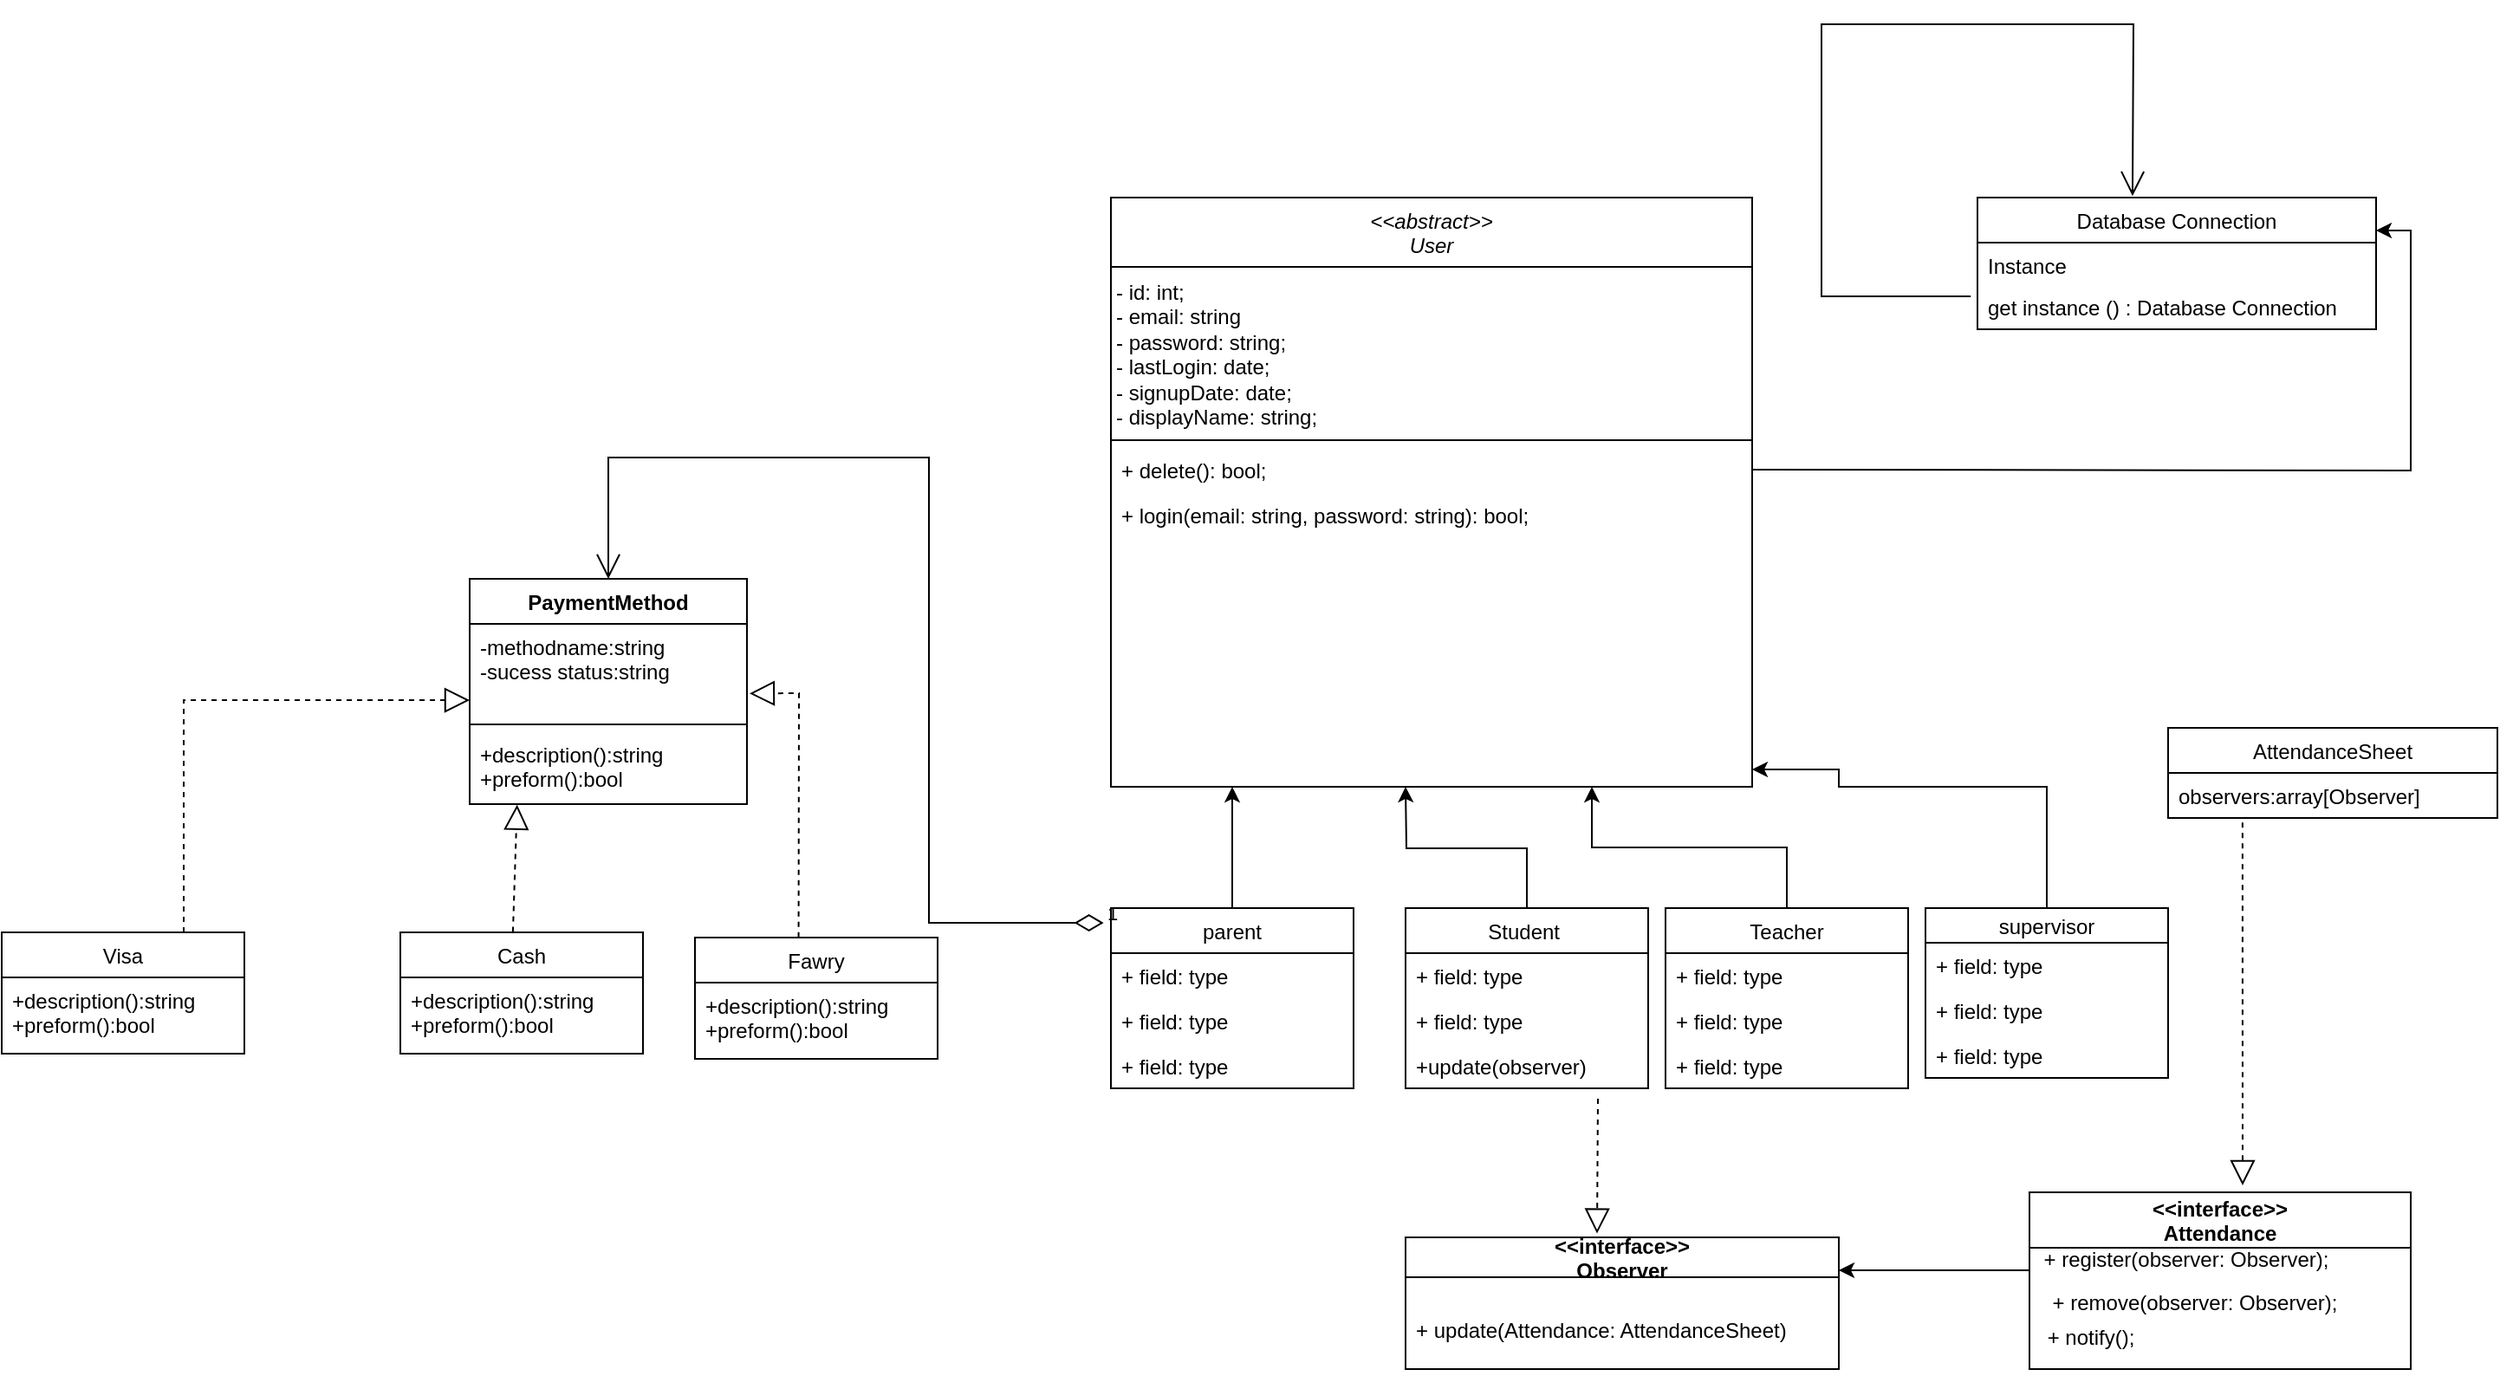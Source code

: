 <mxfile version="16.0.0" type="google"><diagram id="C5RBs43oDa-KdzZeNtuy" name="Page-1"><mxGraphModel dx="1298" dy="3038" grid="1" gridSize="10" guides="1" tooltips="1" connect="1" arrows="1" fold="1" page="1" pageScale="2" pageWidth="827" pageHeight="1169" math="0" shadow="0"><root><mxCell id="WIyWlLk6GJQsqaUBKTNV-0"/><mxCell id="WIyWlLk6GJQsqaUBKTNV-1" parent="WIyWlLk6GJQsqaUBKTNV-0"/><mxCell id="aQM8Bhj4nKRNPlAWxCdD-2" value="Database Connection" style="swimlane;fontStyle=0;childLayout=stackLayout;horizontal=1;startSize=26;fillColor=none;horizontalStack=0;resizeParent=1;resizeParentMax=0;resizeLast=0;collapsible=1;marginBottom=0;" parent="WIyWlLk6GJQsqaUBKTNV-1" vertex="1"><mxGeometry x="1340" width="230" height="76" as="geometry"/></mxCell><mxCell id="aQM8Bhj4nKRNPlAWxCdD-3" value="Instance" style="text;strokeColor=none;fillColor=none;align=left;verticalAlign=top;spacingLeft=4;spacingRight=4;overflow=hidden;rotatable=0;points=[[0,0.5],[1,0.5]];portConstraint=eastwest;" parent="aQM8Bhj4nKRNPlAWxCdD-2" vertex="1"><mxGeometry y="26" width="230" height="24" as="geometry"/></mxCell><mxCell id="aQM8Bhj4nKRNPlAWxCdD-4" value="get instance () : Database Connection" style="text;strokeColor=none;fillColor=none;align=left;verticalAlign=top;spacingLeft=4;spacingRight=4;overflow=hidden;rotatable=0;points=[[0,0.5],[1,0.5]];portConstraint=eastwest;" parent="aQM8Bhj4nKRNPlAWxCdD-2" vertex="1"><mxGeometry y="50" width="230" height="26" as="geometry"/></mxCell><mxCell id="aQM8Bhj4nKRNPlAWxCdD-7" value="" style="endArrow=open;endFill=1;endSize=12;html=1;rounded=0;exitX=-0.017;exitY=0.269;exitDx=0;exitDy=0;exitPerimeter=0;entryX=0.389;entryY=-0.012;entryDx=0;entryDy=0;entryPerimeter=0;" parent="aQM8Bhj4nKRNPlAWxCdD-2" source="aQM8Bhj4nKRNPlAWxCdD-4" target="aQM8Bhj4nKRNPlAWxCdD-2" edge="1"><mxGeometry width="160" relative="1" as="geometry"><mxPoint x="-160" y="60" as="sourcePoint"/><mxPoint x="130" y="-60" as="targetPoint"/><Array as="points"><mxPoint x="-90" y="57"/><mxPoint x="-90" y="-100"/><mxPoint x="90" y="-100"/></Array></mxGeometry></mxCell><mxCell id="1qxmV7iaNcefBHdNkhYe-1" value="PaymentMethod" style="swimlane;fontStyle=1;align=center;verticalAlign=top;childLayout=stackLayout;horizontal=1;startSize=26;horizontalStack=0;resizeParent=1;resizeParentMax=0;resizeLast=0;collapsible=1;marginBottom=0;" vertex="1" parent="WIyWlLk6GJQsqaUBKTNV-1"><mxGeometry x="470" y="220" width="160" height="130" as="geometry"/></mxCell><mxCell id="1qxmV7iaNcefBHdNkhYe-2" value="-methodname:string&#10;-sucess status:string&#10;&#10;" style="text;strokeColor=none;fillColor=none;align=left;verticalAlign=top;spacingLeft=4;spacingRight=4;overflow=hidden;rotatable=0;points=[[0,0.5],[1,0.5]];portConstraint=eastwest;" vertex="1" parent="1qxmV7iaNcefBHdNkhYe-1"><mxGeometry y="26" width="160" height="54" as="geometry"/></mxCell><mxCell id="1qxmV7iaNcefBHdNkhYe-3" value="" style="line;strokeWidth=1;fillColor=none;align=left;verticalAlign=middle;spacingTop=-1;spacingLeft=3;spacingRight=3;rotatable=0;labelPosition=right;points=[];portConstraint=eastwest;" vertex="1" parent="1qxmV7iaNcefBHdNkhYe-1"><mxGeometry y="80" width="160" height="8" as="geometry"/></mxCell><mxCell id="1qxmV7iaNcefBHdNkhYe-4" value="+description():string&#10;+preform():bool" style="text;strokeColor=none;fillColor=none;align=left;verticalAlign=top;spacingLeft=4;spacingRight=4;overflow=hidden;rotatable=0;points=[[0,0.5],[1,0.5]];portConstraint=eastwest;" vertex="1" parent="1qxmV7iaNcefBHdNkhYe-1"><mxGeometry y="88" width="160" height="42" as="geometry"/></mxCell><mxCell id="1qxmV7iaNcefBHdNkhYe-6" value="Visa" style="swimlane;fontStyle=0;childLayout=stackLayout;horizontal=1;startSize=26;fillColor=none;horizontalStack=0;resizeParent=1;resizeParentMax=0;resizeLast=0;collapsible=1;marginBottom=0;" vertex="1" parent="WIyWlLk6GJQsqaUBKTNV-1"><mxGeometry x="200" y="424" width="140" height="70" as="geometry"/></mxCell><mxCell id="1qxmV7iaNcefBHdNkhYe-8" value="&#10;" style="text;strokeColor=none;fillColor=none;align=left;verticalAlign=top;spacingLeft=4;spacingRight=4;overflow=hidden;rotatable=0;points=[[0,0.5],[1,0.5]];portConstraint=eastwest;" vertex="1" parent="1qxmV7iaNcefBHdNkhYe-6"><mxGeometry y="26" width="140" as="geometry"/></mxCell><mxCell id="1qxmV7iaNcefBHdNkhYe-7" value="+description():string&#10;+preform():bool" style="text;strokeColor=none;fillColor=none;align=left;verticalAlign=top;spacingLeft=4;spacingRight=4;overflow=hidden;rotatable=0;points=[[0,0.5],[1,0.5]];portConstraint=eastwest;" vertex="1" parent="1qxmV7iaNcefBHdNkhYe-6"><mxGeometry y="26" width="140" height="44" as="geometry"/></mxCell><mxCell id="1qxmV7iaNcefBHdNkhYe-10" value="Cash" style="swimlane;fontStyle=0;childLayout=stackLayout;horizontal=1;startSize=26;fillColor=none;horizontalStack=0;resizeParent=1;resizeParentMax=0;resizeLast=0;collapsible=1;marginBottom=0;" vertex="1" parent="WIyWlLk6GJQsqaUBKTNV-1"><mxGeometry x="430" y="424" width="140" height="70" as="geometry"/></mxCell><mxCell id="1qxmV7iaNcefBHdNkhYe-11" value="+description():string&#10;+preform():bool" style="text;strokeColor=none;fillColor=none;align=left;verticalAlign=top;spacingLeft=4;spacingRight=4;overflow=hidden;rotatable=0;points=[[0,0.5],[1,0.5]];portConstraint=eastwest;" vertex="1" parent="1qxmV7iaNcefBHdNkhYe-10"><mxGeometry y="26" width="140" height="44" as="geometry"/></mxCell><mxCell id="1qxmV7iaNcefBHdNkhYe-16" value="Fawry" style="swimlane;fontStyle=0;childLayout=stackLayout;horizontal=1;startSize=26;fillColor=none;horizontalStack=0;resizeParent=1;resizeParentMax=0;resizeLast=0;collapsible=1;marginBottom=0;" vertex="1" parent="WIyWlLk6GJQsqaUBKTNV-1"><mxGeometry x="600" y="427" width="140" height="70" as="geometry"/></mxCell><mxCell id="1qxmV7iaNcefBHdNkhYe-17" value="+description():string&#10;+preform():bool" style="text;strokeColor=none;fillColor=none;align=left;verticalAlign=top;spacingLeft=4;spacingRight=4;overflow=hidden;rotatable=0;points=[[0,0.5],[1,0.5]];portConstraint=eastwest;" vertex="1" parent="1qxmV7iaNcefBHdNkhYe-16"><mxGeometry y="26" width="140" height="44" as="geometry"/></mxCell><mxCell id="1qxmV7iaNcefBHdNkhYe-21" value="" style="endArrow=block;dashed=1;endFill=0;endSize=12;html=1;rounded=0;entryX=0.171;entryY=1.008;entryDx=0;entryDy=0;entryPerimeter=0;exitX=0.464;exitY=-0.004;exitDx=0;exitDy=0;exitPerimeter=0;" edge="1" parent="WIyWlLk6GJQsqaUBKTNV-1" source="1qxmV7iaNcefBHdNkhYe-10" target="1qxmV7iaNcefBHdNkhYe-4"><mxGeometry width="160" relative="1" as="geometry"><mxPoint x="235" y="478" as="sourcePoint"/><mxPoint x="320" y="350.01" as="targetPoint"/></mxGeometry></mxCell><mxCell id="1qxmV7iaNcefBHdNkhYe-22" value="" style="endArrow=block;dashed=1;endFill=0;endSize=12;html=1;rounded=0;entryX=1.009;entryY=0.744;entryDx=0;entryDy=0;entryPerimeter=0;exitX=0.427;exitY=-0.001;exitDx=0;exitDy=0;exitPerimeter=0;" edge="1" parent="WIyWlLk6GJQsqaUBKTNV-1" source="1qxmV7iaNcefBHdNkhYe-16" target="1qxmV7iaNcefBHdNkhYe-2"><mxGeometry width="160" relative="1" as="geometry"><mxPoint x="245" y="488" as="sourcePoint"/><mxPoint x="330" y="360.01" as="targetPoint"/><Array as="points"><mxPoint x="660" y="286"/></Array></mxGeometry></mxCell><mxCell id="1qxmV7iaNcefBHdNkhYe-24" value="" style="endArrow=block;dashed=1;endFill=0;endSize=12;html=1;rounded=0;entryX=0;entryY=0.815;entryDx=0;entryDy=0;entryPerimeter=0;exitX=0.75;exitY=0;exitDx=0;exitDy=0;" edge="1" parent="WIyWlLk6GJQsqaUBKTNV-1" source="1qxmV7iaNcefBHdNkhYe-6" target="1qxmV7iaNcefBHdNkhYe-2"><mxGeometry width="160" relative="1" as="geometry"><mxPoint x="230" y="440" as="sourcePoint"/><mxPoint x="300" y="330" as="targetPoint"/><Array as="points"><mxPoint x="305" y="290"/></Array></mxGeometry></mxCell><mxCell id="1qxmV7iaNcefBHdNkhYe-34" style="edgeStyle=orthogonalEdgeStyle;rounded=0;orthogonalLoop=1;jettySize=auto;html=1;entryX=1;entryY=0.25;entryDx=0;entryDy=0;exitX=1;exitY=0.5;exitDx=0;exitDy=0;" edge="1" parent="WIyWlLk6GJQsqaUBKTNV-1" target="aQM8Bhj4nKRNPlAWxCdD-2"><mxGeometry relative="1" as="geometry"><mxPoint x="1210" y="157.0" as="sourcePoint"/></mxGeometry></mxCell><mxCell id="1qxmV7iaNcefBHdNkhYe-31" value="1" style="endArrow=open;html=1;endSize=12;startArrow=diamondThin;startSize=14;startFill=0;edgeStyle=orthogonalEdgeStyle;align=left;verticalAlign=bottom;rounded=0;entryX=0.5;entryY=0;entryDx=0;entryDy=0;exitX=-0.03;exitY=0.082;exitDx=0;exitDy=0;exitPerimeter=0;" edge="1" parent="WIyWlLk6GJQsqaUBKTNV-1" source="1qxmV7iaNcefBHdNkhYe-61" target="1qxmV7iaNcefBHdNkhYe-1"><mxGeometry x="-1" y="3" relative="1" as="geometry"><mxPoint x="830" y="420" as="sourcePoint"/><mxPoint x="680" y="270" as="targetPoint"/><Array as="points"><mxPoint x="735" y="419"/><mxPoint x="735" y="150"/><mxPoint x="550" y="150"/></Array></mxGeometry></mxCell><mxCell id="1qxmV7iaNcefBHdNkhYe-35" value="&lt;&lt;abstract&gt;&gt;&#10;User" style="swimlane;fontStyle=2;align=center;verticalAlign=top;childLayout=stackLayout;horizontal=1;startSize=40;horizontalStack=0;resizeParent=1;resizeLast=0;collapsible=1;marginBottom=0;rounded=0;shadow=0;strokeWidth=1;" vertex="1" parent="WIyWlLk6GJQsqaUBKTNV-1"><mxGeometry x="840" width="370" height="340" as="geometry"><mxRectangle x="230" y="140" width="160" height="26" as="alternateBounds"/></mxGeometry></mxCell><mxCell id="1qxmV7iaNcefBHdNkhYe-36" value="- id: int;&#10;- email: string&#10;- password: string;&#10;- lastLogin: date;&#10;- signupDate: date;&#10;- displayName: string;" style="text;whiteSpace=wrap;html=1;strokeWidth=9;strokeColor=none;spacingTop=0;spacingBottom=0;spacing=3;" vertex="1" parent="1qxmV7iaNcefBHdNkhYe-35"><mxGeometry y="40" width="370" height="96" as="geometry"/></mxCell><mxCell id="1qxmV7iaNcefBHdNkhYe-37" value="" style="line;html=1;strokeWidth=1;align=left;verticalAlign=middle;spacingTop=-1;spacingLeft=3;spacingRight=3;rotatable=0;labelPosition=right;points=[];portConstraint=eastwest;" vertex="1" parent="1qxmV7iaNcefBHdNkhYe-35"><mxGeometry y="136" width="370" height="8" as="geometry"/></mxCell><mxCell id="1qxmV7iaNcefBHdNkhYe-39" value="+ delete(): bool;" style="text;align=left;verticalAlign=top;spacingLeft=4;spacingRight=4;overflow=hidden;rotatable=0;points=[[0,0.5],[1,0.5]];portConstraint=eastwest;" vertex="1" parent="1qxmV7iaNcefBHdNkhYe-35"><mxGeometry y="144" width="370" height="26" as="geometry"/></mxCell><mxCell id="1qxmV7iaNcefBHdNkhYe-41" value="+ login(email: string, password: string): bool;" style="text;strokeColor=none;fillColor=none;align=left;verticalAlign=top;spacingLeft=4;spacingRight=4;overflow=hidden;rotatable=0;points=[[0,0.5],[1,0.5]];portConstraint=eastwest;" vertex="1" parent="1qxmV7iaNcefBHdNkhYe-35"><mxGeometry y="170" width="370" height="26" as="geometry"/></mxCell><mxCell id="1qxmV7iaNcefBHdNkhYe-57" style="edgeStyle=orthogonalEdgeStyle;rounded=0;orthogonalLoop=1;jettySize=auto;html=1;" edge="1" parent="WIyWlLk6GJQsqaUBKTNV-1" source="1qxmV7iaNcefBHdNkhYe-45"><mxGeometry relative="1" as="geometry"><mxPoint x="1010" y="340" as="targetPoint"/></mxGeometry></mxCell><mxCell id="1qxmV7iaNcefBHdNkhYe-45" value="Student " style="swimlane;fontStyle=0;childLayout=stackLayout;horizontal=1;startSize=26;fillColor=none;horizontalStack=0;resizeParent=1;resizeParentMax=0;resizeLast=0;collapsible=1;marginBottom=0;" vertex="1" parent="WIyWlLk6GJQsqaUBKTNV-1"><mxGeometry x="1010" y="410" width="140" height="104" as="geometry"/></mxCell><mxCell id="1qxmV7iaNcefBHdNkhYe-46" value="+ field: type" style="text;strokeColor=none;fillColor=none;align=left;verticalAlign=top;spacingLeft=4;spacingRight=4;overflow=hidden;rotatable=0;points=[[0,0.5],[1,0.5]];portConstraint=eastwest;" vertex="1" parent="1qxmV7iaNcefBHdNkhYe-45"><mxGeometry y="26" width="140" height="26" as="geometry"/></mxCell><mxCell id="1qxmV7iaNcefBHdNkhYe-47" value="+ field: type" style="text;strokeColor=none;fillColor=none;align=left;verticalAlign=top;spacingLeft=4;spacingRight=4;overflow=hidden;rotatable=0;points=[[0,0.5],[1,0.5]];portConstraint=eastwest;" vertex="1" parent="1qxmV7iaNcefBHdNkhYe-45"><mxGeometry y="52" width="140" height="26" as="geometry"/></mxCell><mxCell id="1qxmV7iaNcefBHdNkhYe-48" value="+update(observer)" style="text;strokeColor=none;fillColor=none;align=left;verticalAlign=top;spacingLeft=4;spacingRight=4;overflow=hidden;rotatable=0;points=[[0,0.5],[1,0.5]];portConstraint=eastwest;" vertex="1" parent="1qxmV7iaNcefBHdNkhYe-45"><mxGeometry y="78" width="140" height="26" as="geometry"/></mxCell><mxCell id="1qxmV7iaNcefBHdNkhYe-58" style="edgeStyle=orthogonalEdgeStyle;rounded=0;orthogonalLoop=1;jettySize=auto;html=1;entryX=0.75;entryY=1;entryDx=0;entryDy=0;" edge="1" parent="WIyWlLk6GJQsqaUBKTNV-1" source="1qxmV7iaNcefBHdNkhYe-49" target="1qxmV7iaNcefBHdNkhYe-35"><mxGeometry relative="1" as="geometry"/></mxCell><mxCell id="1qxmV7iaNcefBHdNkhYe-49" value="Teacher" style="swimlane;fontStyle=0;childLayout=stackLayout;horizontal=1;startSize=26;fillColor=none;horizontalStack=0;resizeParent=1;resizeParentMax=0;resizeLast=0;collapsible=1;marginBottom=0;" vertex="1" parent="WIyWlLk6GJQsqaUBKTNV-1"><mxGeometry x="1160" y="410" width="140" height="104" as="geometry"/></mxCell><mxCell id="1qxmV7iaNcefBHdNkhYe-50" value="+ field: type" style="text;strokeColor=none;fillColor=none;align=left;verticalAlign=top;spacingLeft=4;spacingRight=4;overflow=hidden;rotatable=0;points=[[0,0.5],[1,0.5]];portConstraint=eastwest;" vertex="1" parent="1qxmV7iaNcefBHdNkhYe-49"><mxGeometry y="26" width="140" height="26" as="geometry"/></mxCell><mxCell id="1qxmV7iaNcefBHdNkhYe-51" value="+ field: type" style="text;strokeColor=none;fillColor=none;align=left;verticalAlign=top;spacingLeft=4;spacingRight=4;overflow=hidden;rotatable=0;points=[[0,0.5],[1,0.5]];portConstraint=eastwest;" vertex="1" parent="1qxmV7iaNcefBHdNkhYe-49"><mxGeometry y="52" width="140" height="26" as="geometry"/></mxCell><mxCell id="1qxmV7iaNcefBHdNkhYe-52" value="+ field: type" style="text;strokeColor=none;fillColor=none;align=left;verticalAlign=top;spacingLeft=4;spacingRight=4;overflow=hidden;rotatable=0;points=[[0,0.5],[1,0.5]];portConstraint=eastwest;" vertex="1" parent="1qxmV7iaNcefBHdNkhYe-49"><mxGeometry y="78" width="140" height="26" as="geometry"/></mxCell><mxCell id="1qxmV7iaNcefBHdNkhYe-59" style="edgeStyle=orthogonalEdgeStyle;rounded=0;orthogonalLoop=1;jettySize=auto;html=1;" edge="1" parent="WIyWlLk6GJQsqaUBKTNV-1" source="1qxmV7iaNcefBHdNkhYe-53"><mxGeometry relative="1" as="geometry"><mxPoint x="1210" y="330" as="targetPoint"/><Array as="points"><mxPoint x="1380" y="340"/><mxPoint x="1260" y="340"/><mxPoint x="1260" y="330"/></Array></mxGeometry></mxCell><mxCell id="1qxmV7iaNcefBHdNkhYe-53" value="supervisor" style="swimlane;fontStyle=0;childLayout=stackLayout;horizontal=1;startSize=20;fillColor=none;horizontalStack=0;resizeParent=1;resizeParentMax=0;resizeLast=0;collapsible=1;marginBottom=0;" vertex="1" parent="WIyWlLk6GJQsqaUBKTNV-1"><mxGeometry x="1310" y="410" width="140" height="98" as="geometry"/></mxCell><mxCell id="1qxmV7iaNcefBHdNkhYe-54" value="+ field: type" style="text;strokeColor=none;fillColor=none;align=left;verticalAlign=top;spacingLeft=4;spacingRight=4;overflow=hidden;rotatable=0;points=[[0,0.5],[1,0.5]];portConstraint=eastwest;" vertex="1" parent="1qxmV7iaNcefBHdNkhYe-53"><mxGeometry y="20" width="140" height="26" as="geometry"/></mxCell><mxCell id="1qxmV7iaNcefBHdNkhYe-55" value="+ field: type" style="text;strokeColor=none;fillColor=none;align=left;verticalAlign=top;spacingLeft=4;spacingRight=4;overflow=hidden;rotatable=0;points=[[0,0.5],[1,0.5]];portConstraint=eastwest;" vertex="1" parent="1qxmV7iaNcefBHdNkhYe-53"><mxGeometry y="46" width="140" height="26" as="geometry"/></mxCell><mxCell id="1qxmV7iaNcefBHdNkhYe-56" value="+ field: type" style="text;strokeColor=none;fillColor=none;align=left;verticalAlign=top;spacingLeft=4;spacingRight=4;overflow=hidden;rotatable=0;points=[[0,0.5],[1,0.5]];portConstraint=eastwest;" vertex="1" parent="1qxmV7iaNcefBHdNkhYe-53"><mxGeometry y="72" width="140" height="26" as="geometry"/></mxCell><mxCell id="1qxmV7iaNcefBHdNkhYe-65" style="edgeStyle=orthogonalEdgeStyle;rounded=0;orthogonalLoop=1;jettySize=auto;html=1;" edge="1" parent="WIyWlLk6GJQsqaUBKTNV-1" source="1qxmV7iaNcefBHdNkhYe-61"><mxGeometry relative="1" as="geometry"><mxPoint x="910" y="340" as="targetPoint"/></mxGeometry></mxCell><mxCell id="1qxmV7iaNcefBHdNkhYe-61" value="parent" style="swimlane;fontStyle=0;childLayout=stackLayout;horizontal=1;startSize=26;fillColor=none;horizontalStack=0;resizeParent=1;resizeParentMax=0;resizeLast=0;collapsible=1;marginBottom=0;" vertex="1" parent="WIyWlLk6GJQsqaUBKTNV-1"><mxGeometry x="840" y="410" width="140" height="104" as="geometry"/></mxCell><mxCell id="1qxmV7iaNcefBHdNkhYe-62" value="+ field: type" style="text;strokeColor=none;fillColor=none;align=left;verticalAlign=top;spacingLeft=4;spacingRight=4;overflow=hidden;rotatable=0;points=[[0,0.5],[1,0.5]];portConstraint=eastwest;" vertex="1" parent="1qxmV7iaNcefBHdNkhYe-61"><mxGeometry y="26" width="140" height="26" as="geometry"/></mxCell><mxCell id="1qxmV7iaNcefBHdNkhYe-63" value="+ field: type" style="text;strokeColor=none;fillColor=none;align=left;verticalAlign=top;spacingLeft=4;spacingRight=4;overflow=hidden;rotatable=0;points=[[0,0.5],[1,0.5]];portConstraint=eastwest;" vertex="1" parent="1qxmV7iaNcefBHdNkhYe-61"><mxGeometry y="52" width="140" height="26" as="geometry"/></mxCell><mxCell id="1qxmV7iaNcefBHdNkhYe-64" value="+ field: type" style="text;strokeColor=none;fillColor=none;align=left;verticalAlign=top;spacingLeft=4;spacingRight=4;overflow=hidden;rotatable=0;points=[[0,0.5],[1,0.5]];portConstraint=eastwest;" vertex="1" parent="1qxmV7iaNcefBHdNkhYe-61"><mxGeometry y="78" width="140" height="26" as="geometry"/></mxCell><mxCell id="1qxmV7iaNcefBHdNkhYe-70" value="&lt;&lt;interface&gt;&gt;&#10;Attendance" style="swimlane;startSize=32;" vertex="1" parent="WIyWlLk6GJQsqaUBKTNV-1"><mxGeometry x="1370" y="574" width="220" height="102" as="geometry"/></mxCell><mxCell id="1qxmV7iaNcefBHdNkhYe-71" value="&lt;span style=&quot;color: rgba(0 , 0 , 0 , 0) ; font-family: monospace ; font-size: 0px&quot;&gt;%3CmxGraphModel%3E%3Croot%3E%3CmxCell%20id%3D%220%22%2F%3E%3CmxCell%20id%3D%221%22%20parent%3D%220%22%2F%3E%3CmxCell%20id%3D%222%22%20value%3D%22%26%2310%3B%26%2310%3B%26lt%3Bspan%20style%3D%26quot%3Bcolor%3A%20rgb(0%2C%200%2C%200)%3B%20font-family%3A%20helvetica%3B%20font-size%3A%2012px%3B%20font-style%3A%20normal%3B%20font-weight%3A%20400%3B%20letter-spacing%3A%20normal%3B%20text-align%3A%20left%3B%20text-indent%3A%200px%3B%20text-transform%3A%20none%3B%20word-spacing%3A%200px%3B%20background-color%3A%20rgb(248%2C%20249%2C%20250)%3B%20display%3A%20inline%3B%20float%3A%20none%3B%26quot%3B%26gt%3B%2B%20Ticket%20searchFor(int)%3B%26lt%3B%2Fspan%26gt%3B%26%2310%3B%26%2310%3B%22%20style%3D%22swimlane%3B%22%20vertex%3D%221%22%20parent%3D%221%22%3E%3CmxGeometry%20x%3D%22-270%22%20y%3D%22110%22%20width%3D%22200%22%20height%3D%2280%22%20as%3D%22geometry%22%2F%3E%3C%2FmxCell%3E%3C%2Froot%3E%3C%2FmxGraphModel%3E&lt;/span&gt;&lt;span style=&quot;text-align: left&quot;&gt;+ register(o&lt;/span&gt;&lt;span style=&quot;text-align: left&quot;&gt;&lt;span style=&quot;text-align: left&quot;&gt;bserver: &lt;/span&gt;Observer);&lt;/span&gt;" style="text;html=1;align=center;verticalAlign=middle;resizable=0;points=[];autosize=1;strokeColor=none;fillColor=none;" vertex="1" parent="1qxmV7iaNcefBHdNkhYe-70"><mxGeometry y="29" width="180" height="20" as="geometry"/></mxCell><mxCell id="1qxmV7iaNcefBHdNkhYe-72" value="&lt;span style=&quot;color: rgba(0 , 0 , 0 , 0) ; font-family: monospace ; font-size: 0px&quot;&gt;%3CmxGraphModel%3E%3Croot%3E%3CmxCell%20id%3D%220%22%2F%3E%3CmxCell%20id%3D%221%22%20parent%3D%220%22%2F%3E%3CmxCell%20id%3D%222%22%20value%3D%22%26%2310%3B%26%2310%3B%26lt%3Bspan%20style%3D%26quot%3Bcolor%3A%20rgb(0%2C%200%2C%200)%3B%20font-family%3A%20helvetica%3B%20font-size%3A%2012px%3B%20font-style%3A%20normal%3B%20font-weight%3A%20400%3B%20letter-spacing%3A%20normal%3B%20text-align%3A%20left%3B%20text-indent%3A%200px%3B%20text-transform%3A%20none%3B%20word-spacing%3A%200px%3B%20background-color%3A%20rgb(248%2C%20249%2C%20250)%3B%20display%3A%20inline%3B%20float%3A%20none%3B%26quot%3B%26gt%3B%2B%20Ticket%20searchFor(int)%3B%26lt%3B%2Fspan%26gt%3B%26%2310%3B%26%2310%3B%22%20style%3D%22swimlane%3B%22%20vertex%3D%221%22%20parent%3D%221%22%3E%3CmxGeometry%20x%3D%22-270%22%20y%3D%22110%22%20width%3D%22200%22%20height%3D%2280%22%20as%3D%22geometry%22%2F%3E%3C%2FmxCell%3E%3C%2Froot%3E%3C%2FmxGraphModel%3E&lt;/span&gt;&lt;span style=&quot;text-align: left&quot;&gt;+ remove(observer: &lt;/span&gt;&lt;span style=&quot;text-align: left&quot;&gt;Observer&lt;/span&gt;&lt;span style=&quot;text-align: left&quot;&gt;);&lt;/span&gt;" style="text;html=1;align=center;verticalAlign=middle;resizable=0;points=[];autosize=1;strokeColor=none;fillColor=none;" vertex="1" parent="1qxmV7iaNcefBHdNkhYe-70"><mxGeometry x="5" y="54" width="180" height="20" as="geometry"/></mxCell><mxCell id="1qxmV7iaNcefBHdNkhYe-73" value="&lt;span style=&quot;color: rgba(0 , 0 , 0 , 0) ; font-family: monospace ; font-size: 0px&quot;&gt;%3CmxGraphModel%3E%3Croot%3E%3CmxCell%20id%3D%220%22%2F%3E%3CmxCell%20id%3D%221%22%20parent%3D%220%22%2F%3E%3CmxCell%20id%3D%222%22%20value%3D%22%26%2310%3B%26%2310%3B%26lt%3Bspan%20style%3D%26quot%3Bcolor%3A%20rgb(0%2C%200%2C%200)%3B%20font-family%3A%20helvetica%3B%20font-size%3A%2012px%3B%20font-style%3A%20normal%3B%20font-weight%3A%20400%3B%20letter-spacing%3A%20normal%3B%20text-align%3A%20left%3B%20text-indent%3A%200px%3B%20text-transform%3A%20none%3B%20word-spacing%3A%200px%3B%20background-color%3A%20rgb(248%2C%20249%2C%20250)%3B%20display%3A%20inline%3B%20float%3A%20none%3B%26quot%3B%26gt%3B%2B%20Ticket%20searchFor(int)%3B%26lt%3B%2Fspan%26gt%3B%26%2310%3B%26%2310%3B%22%20style%3D%22swimlane%3B%22%20vertex%3D%221%22%20parent%3D%221%22%3E%3CmxGeometry%20x%3D%22-270%22%20y%3D%22110%22%20width%3D%22200%22%20height%3D%2280%22%20as%3D%22geometry%22%2F%3E%3C%2FmxCell%3E%3C%2Froot%3E%3C%2FmxGraphModel%3E&lt;/span&gt;&lt;span style=&quot;text-align: left&quot;&gt;+ notify();&lt;/span&gt;" style="text;html=1;align=center;verticalAlign=middle;resizable=0;points=[];autosize=1;strokeColor=none;fillColor=none;" vertex="1" parent="1qxmV7iaNcefBHdNkhYe-70"><mxGeometry x="5" y="74" width="60" height="20" as="geometry"/></mxCell><mxCell id="1qxmV7iaNcefBHdNkhYe-74" value="&lt;&lt;interface&gt;&gt;&#10;Observer" style="swimlane;" vertex="1" parent="WIyWlLk6GJQsqaUBKTNV-1"><mxGeometry x="1010" y="600" width="250" height="76" as="geometry"/></mxCell><mxCell id="1qxmV7iaNcefBHdNkhYe-75" value="+ update(Attendance: AttendanceSheet)" style="text;strokeColor=none;fillColor=none;align=left;verticalAlign=top;spacingLeft=4;spacingRight=4;overflow=hidden;rotatable=0;points=[[0,0.5],[1,0.5]];portConstraint=eastwest;" vertex="1" parent="1qxmV7iaNcefBHdNkhYe-74"><mxGeometry y="40" width="250" height="36" as="geometry"/></mxCell><mxCell id="1qxmV7iaNcefBHdNkhYe-77" value="AttendanceSheet" style="swimlane;fontStyle=0;childLayout=stackLayout;horizontal=1;startSize=26;fillColor=none;horizontalStack=0;resizeParent=1;resizeParentMax=0;resizeLast=0;collapsible=1;marginBottom=0;" vertex="1" parent="WIyWlLk6GJQsqaUBKTNV-1"><mxGeometry x="1450" y="306" width="190" height="52" as="geometry"/></mxCell><mxCell id="1qxmV7iaNcefBHdNkhYe-78" value="observers:array[Observer]" style="text;strokeColor=none;fillColor=none;align=left;verticalAlign=top;spacingLeft=4;spacingRight=4;overflow=hidden;rotatable=0;points=[[0,0.5],[1,0.5]];portConstraint=eastwest;" vertex="1" parent="1qxmV7iaNcefBHdNkhYe-77"><mxGeometry y="26" width="190" height="26" as="geometry"/></mxCell><mxCell id="1qxmV7iaNcefBHdNkhYe-81" value="" style="endArrow=block;dashed=1;endFill=0;endSize=12;html=1;rounded=0;exitX=0.226;exitY=1.099;exitDx=0;exitDy=0;exitPerimeter=0;" edge="1" parent="WIyWlLk6GJQsqaUBKTNV-1" source="1qxmV7iaNcefBHdNkhYe-78"><mxGeometry width="160" relative="1" as="geometry"><mxPoint x="1506.17" y="388.992" as="sourcePoint"/><mxPoint x="1493" y="570" as="targetPoint"/></mxGeometry></mxCell><mxCell id="1qxmV7iaNcefBHdNkhYe-76" value="" style="endArrow=block;dashed=1;endFill=0;endSize=12;html=1;rounded=0;entryX=0.442;entryY=-0.029;entryDx=0;entryDy=0;entryPerimeter=0;" edge="1" parent="WIyWlLk6GJQsqaUBKTNV-1" target="1qxmV7iaNcefBHdNkhYe-74"><mxGeometry width="160" relative="1" as="geometry"><mxPoint x="1121" y="520" as="sourcePoint"/><mxPoint x="1160" y="599" as="targetPoint"/></mxGeometry></mxCell><mxCell id="1qxmV7iaNcefBHdNkhYe-82" style="edgeStyle=orthogonalEdgeStyle;rounded=0;orthogonalLoop=1;jettySize=auto;html=1;entryX=1;entryY=0.25;entryDx=0;entryDy=0;" edge="1" parent="WIyWlLk6GJQsqaUBKTNV-1" source="1qxmV7iaNcefBHdNkhYe-71" target="1qxmV7iaNcefBHdNkhYe-74"><mxGeometry relative="1" as="geometry"><Array as="points"><mxPoint x="1300" y="619"/><mxPoint x="1300" y="619"/></Array></mxGeometry></mxCell></root></mxGraphModel></diagram></mxfile>